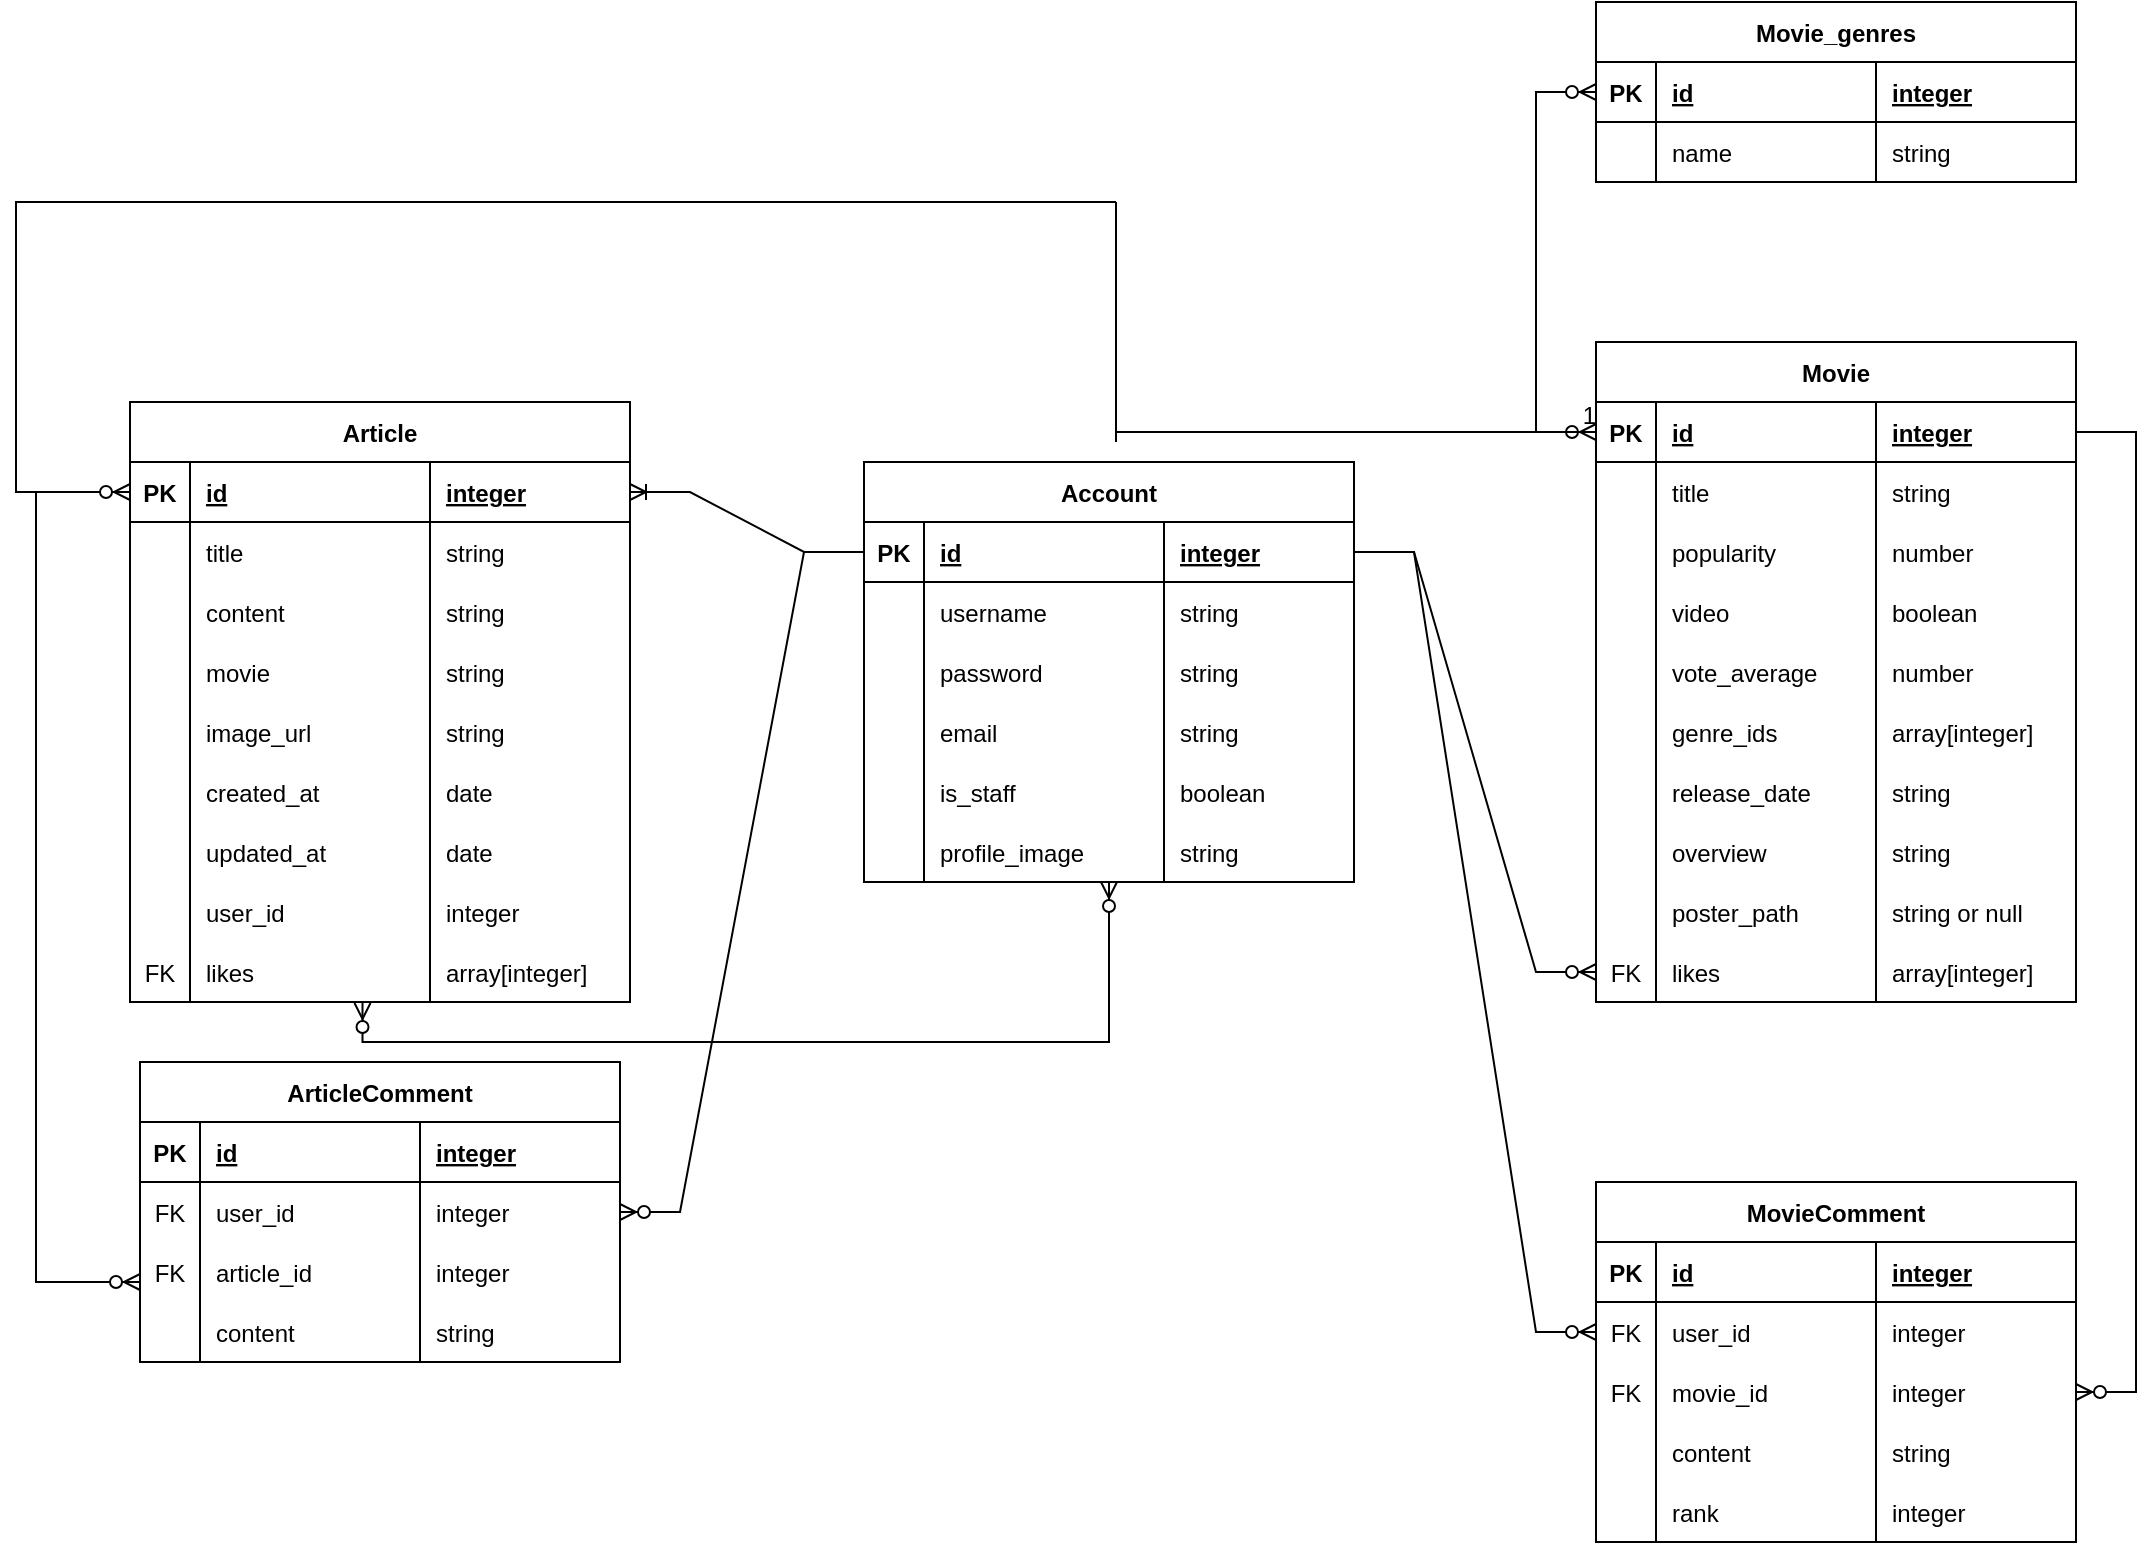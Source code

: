 <mxfile version="20.5.3" type="device"><diagram id="S85BwOR7UjCjW_GuWp_8" name="페이지-1"><mxGraphModel dx="2500" dy="820" grid="1" gridSize="10" guides="1" tooltips="1" connect="1" arrows="1" fold="1" page="1" pageScale="1" pageWidth="827" pageHeight="1169" math="0" shadow="0"><root><mxCell id="0"/><mxCell id="1" parent="0"/><mxCell id="wOsavV2xs07U1L31Ad6i-13" value="Movie" style="shape=table;startSize=30;container=1;collapsible=1;childLayout=tableLayout;fixedRows=1;rowLines=0;fontStyle=1;align=center;resizeLast=1;strokeWidth=1;" parent="1" vertex="1"><mxGeometry x="320" y="320" width="240" height="330" as="geometry"><mxRectangle x="320" y="360" width="70" height="30" as="alternateBounds"/></mxGeometry></mxCell><mxCell id="wOsavV2xs07U1L31Ad6i-14" value="" style="shape=tableRow;horizontal=0;startSize=0;swimlaneHead=0;swimlaneBody=0;fillColor=none;collapsible=0;dropTarget=0;points=[[0,0.5],[1,0.5]];portConstraint=eastwest;top=0;left=0;right=0;bottom=1;strokeWidth=1;" parent="wOsavV2xs07U1L31Ad6i-13" vertex="1"><mxGeometry y="30" width="240" height="30" as="geometry"/></mxCell><mxCell id="wOsavV2xs07U1L31Ad6i-15" value="PK" style="shape=partialRectangle;connectable=0;fillColor=none;top=0;left=0;bottom=0;right=0;fontStyle=1;overflow=hidden;strokeWidth=1;" parent="wOsavV2xs07U1L31Ad6i-14" vertex="1"><mxGeometry width="30" height="30" as="geometry"><mxRectangle width="30" height="30" as="alternateBounds"/></mxGeometry></mxCell><mxCell id="wOsavV2xs07U1L31Ad6i-16" value="id" style="shape=partialRectangle;connectable=0;fillColor=none;top=0;left=0;bottom=0;right=0;align=left;spacingLeft=6;fontStyle=5;overflow=hidden;strokeWidth=1;" parent="wOsavV2xs07U1L31Ad6i-14" vertex="1"><mxGeometry x="30" width="110" height="30" as="geometry"><mxRectangle width="110" height="30" as="alternateBounds"/></mxGeometry></mxCell><mxCell id="wOsavV2xs07U1L31Ad6i-47" value="integer" style="shape=partialRectangle;connectable=0;fillColor=none;top=0;left=0;bottom=0;right=0;align=left;spacingLeft=6;fontStyle=5;overflow=hidden;strokeWidth=1;" parent="wOsavV2xs07U1L31Ad6i-14" vertex="1"><mxGeometry x="140" width="100" height="30" as="geometry"><mxRectangle width="100" height="30" as="alternateBounds"/></mxGeometry></mxCell><mxCell id="wOsavV2xs07U1L31Ad6i-17" value="" style="shape=tableRow;horizontal=0;startSize=0;swimlaneHead=0;swimlaneBody=0;fillColor=none;collapsible=0;dropTarget=0;points=[[0,0.5],[1,0.5]];portConstraint=eastwest;top=0;left=0;right=0;bottom=0;strokeWidth=1;" parent="wOsavV2xs07U1L31Ad6i-13" vertex="1"><mxGeometry y="60" width="240" height="30" as="geometry"/></mxCell><mxCell id="wOsavV2xs07U1L31Ad6i-18" value="" style="shape=partialRectangle;connectable=0;fillColor=none;top=0;left=0;bottom=0;right=0;editable=1;overflow=hidden;strokeWidth=1;" parent="wOsavV2xs07U1L31Ad6i-17" vertex="1"><mxGeometry width="30" height="30" as="geometry"><mxRectangle width="30" height="30" as="alternateBounds"/></mxGeometry></mxCell><mxCell id="wOsavV2xs07U1L31Ad6i-19" value="title" style="shape=partialRectangle;connectable=0;fillColor=none;top=0;left=0;bottom=0;right=0;align=left;spacingLeft=6;overflow=hidden;strokeWidth=1;" parent="wOsavV2xs07U1L31Ad6i-17" vertex="1"><mxGeometry x="30" width="110" height="30" as="geometry"><mxRectangle width="110" height="30" as="alternateBounds"/></mxGeometry></mxCell><mxCell id="wOsavV2xs07U1L31Ad6i-48" value="string" style="shape=partialRectangle;connectable=0;fillColor=none;top=0;left=0;bottom=0;right=0;align=left;spacingLeft=6;overflow=hidden;strokeWidth=1;" parent="wOsavV2xs07U1L31Ad6i-17" vertex="1"><mxGeometry x="140" width="100" height="30" as="geometry"><mxRectangle width="100" height="30" as="alternateBounds"/></mxGeometry></mxCell><mxCell id="wOsavV2xs07U1L31Ad6i-20" value="" style="shape=tableRow;horizontal=0;startSize=0;swimlaneHead=0;swimlaneBody=0;fillColor=none;collapsible=0;dropTarget=0;points=[[0,0.5],[1,0.5]];portConstraint=eastwest;top=0;left=0;right=0;bottom=0;strokeWidth=1;" parent="wOsavV2xs07U1L31Ad6i-13" vertex="1"><mxGeometry y="90" width="240" height="30" as="geometry"/></mxCell><mxCell id="wOsavV2xs07U1L31Ad6i-21" value="" style="shape=partialRectangle;connectable=0;fillColor=none;top=0;left=0;bottom=0;right=0;editable=1;overflow=hidden;strokeWidth=1;" parent="wOsavV2xs07U1L31Ad6i-20" vertex="1"><mxGeometry width="30" height="30" as="geometry"><mxRectangle width="30" height="30" as="alternateBounds"/></mxGeometry></mxCell><mxCell id="wOsavV2xs07U1L31Ad6i-22" value="popularity" style="shape=partialRectangle;connectable=0;fillColor=none;top=0;left=0;bottom=0;right=0;align=left;spacingLeft=6;overflow=hidden;strokeWidth=1;" parent="wOsavV2xs07U1L31Ad6i-20" vertex="1"><mxGeometry x="30" width="110" height="30" as="geometry"><mxRectangle width="110" height="30" as="alternateBounds"/></mxGeometry></mxCell><mxCell id="wOsavV2xs07U1L31Ad6i-49" value="number" style="shape=partialRectangle;connectable=0;fillColor=none;top=0;left=0;bottom=0;right=0;align=left;spacingLeft=6;overflow=hidden;strokeWidth=1;" parent="wOsavV2xs07U1L31Ad6i-20" vertex="1"><mxGeometry x="140" width="100" height="30" as="geometry"><mxRectangle width="100" height="30" as="alternateBounds"/></mxGeometry></mxCell><mxCell id="wOsavV2xs07U1L31Ad6i-23" value="" style="shape=tableRow;horizontal=0;startSize=0;swimlaneHead=0;swimlaneBody=0;fillColor=none;collapsible=0;dropTarget=0;points=[[0,0.5],[1,0.5]];portConstraint=eastwest;top=0;left=0;right=0;bottom=0;strokeWidth=1;" parent="wOsavV2xs07U1L31Ad6i-13" vertex="1"><mxGeometry y="120" width="240" height="30" as="geometry"/></mxCell><mxCell id="wOsavV2xs07U1L31Ad6i-24" value="" style="shape=partialRectangle;connectable=0;fillColor=none;top=0;left=0;bottom=0;right=0;editable=1;overflow=hidden;strokeWidth=1;" parent="wOsavV2xs07U1L31Ad6i-23" vertex="1"><mxGeometry width="30" height="30" as="geometry"><mxRectangle width="30" height="30" as="alternateBounds"/></mxGeometry></mxCell><mxCell id="wOsavV2xs07U1L31Ad6i-25" value="video" style="shape=partialRectangle;connectable=0;fillColor=none;top=0;left=0;bottom=0;right=0;align=left;spacingLeft=6;overflow=hidden;strokeWidth=1;" parent="wOsavV2xs07U1L31Ad6i-23" vertex="1"><mxGeometry x="30" width="110" height="30" as="geometry"><mxRectangle width="110" height="30" as="alternateBounds"/></mxGeometry></mxCell><mxCell id="wOsavV2xs07U1L31Ad6i-50" value="boolean" style="shape=partialRectangle;connectable=0;fillColor=none;top=0;left=0;bottom=0;right=0;align=left;spacingLeft=6;overflow=hidden;strokeWidth=1;" parent="wOsavV2xs07U1L31Ad6i-23" vertex="1"><mxGeometry x="140" width="100" height="30" as="geometry"><mxRectangle width="100" height="30" as="alternateBounds"/></mxGeometry></mxCell><mxCell id="wOsavV2xs07U1L31Ad6i-32" style="shape=tableRow;horizontal=0;startSize=0;swimlaneHead=0;swimlaneBody=0;fillColor=none;collapsible=0;dropTarget=0;points=[[0,0.5],[1,0.5]];portConstraint=eastwest;top=0;left=0;right=0;bottom=0;strokeWidth=1;" parent="wOsavV2xs07U1L31Ad6i-13" vertex="1"><mxGeometry y="150" width="240" height="30" as="geometry"/></mxCell><mxCell id="wOsavV2xs07U1L31Ad6i-33" style="shape=partialRectangle;connectable=0;fillColor=none;top=0;left=0;bottom=0;right=0;editable=1;overflow=hidden;strokeWidth=1;" parent="wOsavV2xs07U1L31Ad6i-32" vertex="1"><mxGeometry width="30" height="30" as="geometry"><mxRectangle width="30" height="30" as="alternateBounds"/></mxGeometry></mxCell><mxCell id="wOsavV2xs07U1L31Ad6i-34" value="vote_average" style="shape=partialRectangle;connectable=0;fillColor=none;top=0;left=0;bottom=0;right=0;align=left;spacingLeft=6;overflow=hidden;strokeWidth=1;" parent="wOsavV2xs07U1L31Ad6i-32" vertex="1"><mxGeometry x="30" width="110" height="30" as="geometry"><mxRectangle width="110" height="30" as="alternateBounds"/></mxGeometry></mxCell><mxCell id="wOsavV2xs07U1L31Ad6i-51" value="number" style="shape=partialRectangle;connectable=0;fillColor=none;top=0;left=0;bottom=0;right=0;align=left;spacingLeft=6;overflow=hidden;strokeWidth=1;" parent="wOsavV2xs07U1L31Ad6i-32" vertex="1"><mxGeometry x="140" width="100" height="30" as="geometry"><mxRectangle width="100" height="30" as="alternateBounds"/></mxGeometry></mxCell><mxCell id="wOsavV2xs07U1L31Ad6i-44" style="shape=tableRow;horizontal=0;startSize=0;swimlaneHead=0;swimlaneBody=0;fillColor=none;collapsible=0;dropTarget=0;points=[[0,0.5],[1,0.5]];portConstraint=eastwest;top=0;left=0;right=0;bottom=0;strokeWidth=1;" parent="wOsavV2xs07U1L31Ad6i-13" vertex="1"><mxGeometry y="180" width="240" height="30" as="geometry"/></mxCell><mxCell id="wOsavV2xs07U1L31Ad6i-45" style="shape=partialRectangle;connectable=0;fillColor=none;top=0;left=0;bottom=0;right=0;editable=1;overflow=hidden;strokeWidth=1;" parent="wOsavV2xs07U1L31Ad6i-44" vertex="1"><mxGeometry width="30" height="30" as="geometry"><mxRectangle width="30" height="30" as="alternateBounds"/></mxGeometry></mxCell><mxCell id="wOsavV2xs07U1L31Ad6i-46" value="genre_ids" style="shape=partialRectangle;connectable=0;fillColor=none;top=0;left=0;bottom=0;right=0;align=left;spacingLeft=6;overflow=hidden;strokeWidth=1;" parent="wOsavV2xs07U1L31Ad6i-44" vertex="1"><mxGeometry x="30" width="110" height="30" as="geometry"><mxRectangle width="110" height="30" as="alternateBounds"/></mxGeometry></mxCell><mxCell id="wOsavV2xs07U1L31Ad6i-52" value="array[integer]" style="shape=partialRectangle;connectable=0;fillColor=none;top=0;left=0;bottom=0;right=0;align=left;spacingLeft=6;overflow=hidden;strokeWidth=1;" parent="wOsavV2xs07U1L31Ad6i-44" vertex="1"><mxGeometry x="140" width="100" height="30" as="geometry"><mxRectangle width="100" height="30" as="alternateBounds"/></mxGeometry></mxCell><mxCell id="wOsavV2xs07U1L31Ad6i-41" style="shape=tableRow;horizontal=0;startSize=0;swimlaneHead=0;swimlaneBody=0;fillColor=none;collapsible=0;dropTarget=0;points=[[0,0.5],[1,0.5]];portConstraint=eastwest;top=0;left=0;right=0;bottom=0;strokeWidth=1;" parent="wOsavV2xs07U1L31Ad6i-13" vertex="1"><mxGeometry y="210" width="240" height="30" as="geometry"/></mxCell><mxCell id="wOsavV2xs07U1L31Ad6i-42" style="shape=partialRectangle;connectable=0;fillColor=none;top=0;left=0;bottom=0;right=0;editable=1;overflow=hidden;strokeWidth=1;" parent="wOsavV2xs07U1L31Ad6i-41" vertex="1"><mxGeometry width="30" height="30" as="geometry"><mxRectangle width="30" height="30" as="alternateBounds"/></mxGeometry></mxCell><mxCell id="wOsavV2xs07U1L31Ad6i-43" value="release_date" style="shape=partialRectangle;connectable=0;fillColor=none;top=0;left=0;bottom=0;right=0;align=left;spacingLeft=6;overflow=hidden;strokeWidth=1;" parent="wOsavV2xs07U1L31Ad6i-41" vertex="1"><mxGeometry x="30" width="110" height="30" as="geometry"><mxRectangle width="110" height="30" as="alternateBounds"/></mxGeometry></mxCell><mxCell id="wOsavV2xs07U1L31Ad6i-53" value="string" style="shape=partialRectangle;connectable=0;fillColor=none;top=0;left=0;bottom=0;right=0;align=left;spacingLeft=6;overflow=hidden;strokeWidth=1;" parent="wOsavV2xs07U1L31Ad6i-41" vertex="1"><mxGeometry x="140" width="100" height="30" as="geometry"><mxRectangle width="100" height="30" as="alternateBounds"/></mxGeometry></mxCell><mxCell id="wOsavV2xs07U1L31Ad6i-38" style="shape=tableRow;horizontal=0;startSize=0;swimlaneHead=0;swimlaneBody=0;fillColor=none;collapsible=0;dropTarget=0;points=[[0,0.5],[1,0.5]];portConstraint=eastwest;top=0;left=0;right=0;bottom=0;strokeWidth=1;" parent="wOsavV2xs07U1L31Ad6i-13" vertex="1"><mxGeometry y="240" width="240" height="30" as="geometry"/></mxCell><mxCell id="wOsavV2xs07U1L31Ad6i-39" style="shape=partialRectangle;connectable=0;fillColor=none;top=0;left=0;bottom=0;right=0;editable=1;overflow=hidden;strokeWidth=1;" parent="wOsavV2xs07U1L31Ad6i-38" vertex="1"><mxGeometry width="30" height="30" as="geometry"><mxRectangle width="30" height="30" as="alternateBounds"/></mxGeometry></mxCell><mxCell id="wOsavV2xs07U1L31Ad6i-40" value="overview" style="shape=partialRectangle;connectable=0;fillColor=none;top=0;left=0;bottom=0;right=0;align=left;spacingLeft=6;overflow=hidden;strokeWidth=1;" parent="wOsavV2xs07U1L31Ad6i-38" vertex="1"><mxGeometry x="30" width="110" height="30" as="geometry"><mxRectangle width="110" height="30" as="alternateBounds"/></mxGeometry></mxCell><mxCell id="wOsavV2xs07U1L31Ad6i-54" value="string" style="shape=partialRectangle;connectable=0;fillColor=none;top=0;left=0;bottom=0;right=0;align=left;spacingLeft=6;overflow=hidden;strokeWidth=1;" parent="wOsavV2xs07U1L31Ad6i-38" vertex="1"><mxGeometry x="140" width="100" height="30" as="geometry"><mxRectangle width="100" height="30" as="alternateBounds"/></mxGeometry></mxCell><mxCell id="wOsavV2xs07U1L31Ad6i-35" style="shape=tableRow;horizontal=0;startSize=0;swimlaneHead=0;swimlaneBody=0;fillColor=none;collapsible=0;dropTarget=0;points=[[0,0.5],[1,0.5]];portConstraint=eastwest;top=0;left=0;right=0;bottom=0;strokeWidth=1;" parent="wOsavV2xs07U1L31Ad6i-13" vertex="1"><mxGeometry y="270" width="240" height="30" as="geometry"/></mxCell><mxCell id="wOsavV2xs07U1L31Ad6i-36" style="shape=partialRectangle;connectable=0;fillColor=none;top=0;left=0;bottom=0;right=0;editable=1;overflow=hidden;strokeWidth=1;" parent="wOsavV2xs07U1L31Ad6i-35" vertex="1"><mxGeometry width="30" height="30" as="geometry"><mxRectangle width="30" height="30" as="alternateBounds"/></mxGeometry></mxCell><mxCell id="wOsavV2xs07U1L31Ad6i-37" value="poster_path" style="shape=partialRectangle;connectable=0;fillColor=none;top=0;left=0;bottom=0;right=0;align=left;spacingLeft=6;overflow=hidden;strokeWidth=1;" parent="wOsavV2xs07U1L31Ad6i-35" vertex="1"><mxGeometry x="30" width="110" height="30" as="geometry"><mxRectangle width="110" height="30" as="alternateBounds"/></mxGeometry></mxCell><mxCell id="wOsavV2xs07U1L31Ad6i-55" value="string or null" style="shape=partialRectangle;connectable=0;fillColor=none;top=0;left=0;bottom=0;right=0;align=left;spacingLeft=6;overflow=hidden;strokeWidth=1;" parent="wOsavV2xs07U1L31Ad6i-35" vertex="1"><mxGeometry x="140" width="100" height="30" as="geometry"><mxRectangle width="100" height="30" as="alternateBounds"/></mxGeometry></mxCell><mxCell id="yyIiwykN2qbSiyOb7ETY-38" style="shape=tableRow;horizontal=0;startSize=0;swimlaneHead=0;swimlaneBody=0;fillColor=none;collapsible=0;dropTarget=0;points=[[0,0.5],[1,0.5]];portConstraint=eastwest;top=0;left=0;right=0;bottom=0;strokeWidth=1;" parent="wOsavV2xs07U1L31Ad6i-13" vertex="1"><mxGeometry y="300" width="240" height="30" as="geometry"/></mxCell><mxCell id="yyIiwykN2qbSiyOb7ETY-39" value="FK" style="shape=partialRectangle;connectable=0;fillColor=none;top=0;left=0;bottom=0;right=0;editable=1;overflow=hidden;strokeWidth=1;" parent="yyIiwykN2qbSiyOb7ETY-38" vertex="1"><mxGeometry width="30" height="30" as="geometry"><mxRectangle width="30" height="30" as="alternateBounds"/></mxGeometry></mxCell><mxCell id="yyIiwykN2qbSiyOb7ETY-40" value="likes" style="shape=partialRectangle;connectable=0;fillColor=none;top=0;left=0;bottom=0;right=0;align=left;spacingLeft=6;overflow=hidden;strokeWidth=1;" parent="yyIiwykN2qbSiyOb7ETY-38" vertex="1"><mxGeometry x="30" width="110" height="30" as="geometry"><mxRectangle width="110" height="30" as="alternateBounds"/></mxGeometry></mxCell><mxCell id="yyIiwykN2qbSiyOb7ETY-41" value="array[integer]" style="shape=partialRectangle;connectable=0;fillColor=none;top=0;left=0;bottom=0;right=0;align=left;spacingLeft=6;overflow=hidden;strokeWidth=1;" parent="yyIiwykN2qbSiyOb7ETY-38" vertex="1"><mxGeometry x="140" width="100" height="30" as="geometry"><mxRectangle width="100" height="30" as="alternateBounds"/></mxGeometry></mxCell><mxCell id="yyIiwykN2qbSiyOb7ETY-1" value="Account" style="shape=table;startSize=30;container=1;collapsible=1;childLayout=tableLayout;fixedRows=1;rowLines=0;fontStyle=1;align=center;resizeLast=1;" parent="1" vertex="1"><mxGeometry x="-46" y="380" width="245" height="210" as="geometry"/></mxCell><mxCell id="yyIiwykN2qbSiyOb7ETY-2" value="" style="shape=tableRow;horizontal=0;startSize=0;swimlaneHead=0;swimlaneBody=0;fillColor=none;collapsible=0;dropTarget=0;points=[[0,0.5],[1,0.5]];portConstraint=eastwest;top=0;left=0;right=0;bottom=1;" parent="yyIiwykN2qbSiyOb7ETY-1" vertex="1"><mxGeometry y="30" width="245" height="30" as="geometry"/></mxCell><mxCell id="yyIiwykN2qbSiyOb7ETY-3" value="PK" style="shape=partialRectangle;connectable=0;fillColor=none;top=0;left=0;bottom=0;right=0;fontStyle=1;overflow=hidden;" parent="yyIiwykN2qbSiyOb7ETY-2" vertex="1"><mxGeometry width="30" height="30" as="geometry"><mxRectangle width="30" height="30" as="alternateBounds"/></mxGeometry></mxCell><mxCell id="yyIiwykN2qbSiyOb7ETY-4" value="id" style="shape=partialRectangle;connectable=0;fillColor=none;top=0;left=0;bottom=0;right=0;align=left;spacingLeft=6;fontStyle=5;overflow=hidden;" parent="yyIiwykN2qbSiyOb7ETY-2" vertex="1"><mxGeometry x="30" width="120" height="30" as="geometry"><mxRectangle width="120" height="30" as="alternateBounds"/></mxGeometry></mxCell><mxCell id="yyIiwykN2qbSiyOb7ETY-14" value="integer" style="shape=partialRectangle;connectable=0;fillColor=none;top=0;left=0;bottom=0;right=0;align=left;spacingLeft=6;fontStyle=5;overflow=hidden;" parent="yyIiwykN2qbSiyOb7ETY-2" vertex="1"><mxGeometry x="150" width="95" height="30" as="geometry"><mxRectangle width="95" height="30" as="alternateBounds"/></mxGeometry></mxCell><mxCell id="yyIiwykN2qbSiyOb7ETY-5" value="" style="shape=tableRow;horizontal=0;startSize=0;swimlaneHead=0;swimlaneBody=0;fillColor=none;collapsible=0;dropTarget=0;points=[[0,0.5],[1,0.5]];portConstraint=eastwest;top=0;left=0;right=0;bottom=0;" parent="yyIiwykN2qbSiyOb7ETY-1" vertex="1"><mxGeometry y="60" width="245" height="30" as="geometry"/></mxCell><mxCell id="yyIiwykN2qbSiyOb7ETY-6" value="" style="shape=partialRectangle;connectable=0;fillColor=none;top=0;left=0;bottom=0;right=0;editable=1;overflow=hidden;" parent="yyIiwykN2qbSiyOb7ETY-5" vertex="1"><mxGeometry width="30" height="30" as="geometry"><mxRectangle width="30" height="30" as="alternateBounds"/></mxGeometry></mxCell><mxCell id="yyIiwykN2qbSiyOb7ETY-7" value="username" style="shape=partialRectangle;connectable=0;fillColor=none;top=0;left=0;bottom=0;right=0;align=left;spacingLeft=6;overflow=hidden;" parent="yyIiwykN2qbSiyOb7ETY-5" vertex="1"><mxGeometry x="30" width="120" height="30" as="geometry"><mxRectangle width="120" height="30" as="alternateBounds"/></mxGeometry></mxCell><mxCell id="yyIiwykN2qbSiyOb7ETY-15" value="string" style="shape=partialRectangle;connectable=0;fillColor=none;top=0;left=0;bottom=0;right=0;align=left;spacingLeft=6;overflow=hidden;" parent="yyIiwykN2qbSiyOb7ETY-5" vertex="1"><mxGeometry x="150" width="95" height="30" as="geometry"><mxRectangle width="95" height="30" as="alternateBounds"/></mxGeometry></mxCell><mxCell id="yyIiwykN2qbSiyOb7ETY-8" value="" style="shape=tableRow;horizontal=0;startSize=0;swimlaneHead=0;swimlaneBody=0;fillColor=none;collapsible=0;dropTarget=0;points=[[0,0.5],[1,0.5]];portConstraint=eastwest;top=0;left=0;right=0;bottom=0;" parent="yyIiwykN2qbSiyOb7ETY-1" vertex="1"><mxGeometry y="90" width="245" height="30" as="geometry"/></mxCell><mxCell id="yyIiwykN2qbSiyOb7ETY-9" value="" style="shape=partialRectangle;connectable=0;fillColor=none;top=0;left=0;bottom=0;right=0;editable=1;overflow=hidden;" parent="yyIiwykN2qbSiyOb7ETY-8" vertex="1"><mxGeometry width="30" height="30" as="geometry"><mxRectangle width="30" height="30" as="alternateBounds"/></mxGeometry></mxCell><mxCell id="yyIiwykN2qbSiyOb7ETY-10" value="password" style="shape=partialRectangle;connectable=0;fillColor=none;top=0;left=0;bottom=0;right=0;align=left;spacingLeft=6;overflow=hidden;" parent="yyIiwykN2qbSiyOb7ETY-8" vertex="1"><mxGeometry x="30" width="120" height="30" as="geometry"><mxRectangle width="120" height="30" as="alternateBounds"/></mxGeometry></mxCell><mxCell id="yyIiwykN2qbSiyOb7ETY-16" value="string" style="shape=partialRectangle;connectable=0;fillColor=none;top=0;left=0;bottom=0;right=0;align=left;spacingLeft=6;overflow=hidden;" parent="yyIiwykN2qbSiyOb7ETY-8" vertex="1"><mxGeometry x="150" width="95" height="30" as="geometry"><mxRectangle width="95" height="30" as="alternateBounds"/></mxGeometry></mxCell><mxCell id="yyIiwykN2qbSiyOb7ETY-11" value="" style="shape=tableRow;horizontal=0;startSize=0;swimlaneHead=0;swimlaneBody=0;fillColor=none;collapsible=0;dropTarget=0;points=[[0,0.5],[1,0.5]];portConstraint=eastwest;top=0;left=0;right=0;bottom=0;" parent="yyIiwykN2qbSiyOb7ETY-1" vertex="1"><mxGeometry y="120" width="245" height="30" as="geometry"/></mxCell><mxCell id="yyIiwykN2qbSiyOb7ETY-12" value="" style="shape=partialRectangle;connectable=0;fillColor=none;top=0;left=0;bottom=0;right=0;editable=1;overflow=hidden;" parent="yyIiwykN2qbSiyOb7ETY-11" vertex="1"><mxGeometry width="30" height="30" as="geometry"><mxRectangle width="30" height="30" as="alternateBounds"/></mxGeometry></mxCell><mxCell id="yyIiwykN2qbSiyOb7ETY-13" value="email" style="shape=partialRectangle;connectable=0;fillColor=none;top=0;left=0;bottom=0;right=0;align=left;spacingLeft=6;overflow=hidden;" parent="yyIiwykN2qbSiyOb7ETY-11" vertex="1"><mxGeometry x="30" width="120" height="30" as="geometry"><mxRectangle width="120" height="30" as="alternateBounds"/></mxGeometry></mxCell><mxCell id="yyIiwykN2qbSiyOb7ETY-17" value="string" style="shape=partialRectangle;connectable=0;fillColor=none;top=0;left=0;bottom=0;right=0;align=left;spacingLeft=6;overflow=hidden;" parent="yyIiwykN2qbSiyOb7ETY-11" vertex="1"><mxGeometry x="150" width="95" height="30" as="geometry"><mxRectangle width="95" height="30" as="alternateBounds"/></mxGeometry></mxCell><mxCell id="yyIiwykN2qbSiyOb7ETY-34" style="shape=tableRow;horizontal=0;startSize=0;swimlaneHead=0;swimlaneBody=0;fillColor=none;collapsible=0;dropTarget=0;points=[[0,0.5],[1,0.5]];portConstraint=eastwest;top=0;left=0;right=0;bottom=0;" parent="yyIiwykN2qbSiyOb7ETY-1" vertex="1"><mxGeometry y="150" width="245" height="30" as="geometry"/></mxCell><mxCell id="yyIiwykN2qbSiyOb7ETY-35" style="shape=partialRectangle;connectable=0;fillColor=none;top=0;left=0;bottom=0;right=0;editable=1;overflow=hidden;" parent="yyIiwykN2qbSiyOb7ETY-34" vertex="1"><mxGeometry width="30" height="30" as="geometry"><mxRectangle width="30" height="30" as="alternateBounds"/></mxGeometry></mxCell><mxCell id="yyIiwykN2qbSiyOb7ETY-36" value="is_staff" style="shape=partialRectangle;connectable=0;fillColor=none;top=0;left=0;bottom=0;right=0;align=left;spacingLeft=6;overflow=hidden;" parent="yyIiwykN2qbSiyOb7ETY-34" vertex="1"><mxGeometry x="30" width="120" height="30" as="geometry"><mxRectangle width="120" height="30" as="alternateBounds"/></mxGeometry></mxCell><mxCell id="yyIiwykN2qbSiyOb7ETY-37" value="boolean" style="shape=partialRectangle;connectable=0;fillColor=none;top=0;left=0;bottom=0;right=0;align=left;spacingLeft=6;overflow=hidden;" parent="yyIiwykN2qbSiyOb7ETY-34" vertex="1"><mxGeometry x="150" width="95" height="30" as="geometry"><mxRectangle width="95" height="30" as="alternateBounds"/></mxGeometry></mxCell><mxCell id="yyIiwykN2qbSiyOb7ETY-30" style="shape=tableRow;horizontal=0;startSize=0;swimlaneHead=0;swimlaneBody=0;fillColor=none;collapsible=0;dropTarget=0;points=[[0,0.5],[1,0.5]];portConstraint=eastwest;top=0;left=0;right=0;bottom=0;" parent="yyIiwykN2qbSiyOb7ETY-1" vertex="1"><mxGeometry y="180" width="245" height="30" as="geometry"/></mxCell><mxCell id="yyIiwykN2qbSiyOb7ETY-31" style="shape=partialRectangle;connectable=0;fillColor=none;top=0;left=0;bottom=0;right=0;editable=1;overflow=hidden;" parent="yyIiwykN2qbSiyOb7ETY-30" vertex="1"><mxGeometry width="30" height="30" as="geometry"><mxRectangle width="30" height="30" as="alternateBounds"/></mxGeometry></mxCell><mxCell id="yyIiwykN2qbSiyOb7ETY-32" value="profile_image" style="shape=partialRectangle;connectable=0;fillColor=none;top=0;left=0;bottom=0;right=0;align=left;spacingLeft=6;overflow=hidden;" parent="yyIiwykN2qbSiyOb7ETY-30" vertex="1"><mxGeometry x="30" width="120" height="30" as="geometry"><mxRectangle width="120" height="30" as="alternateBounds"/></mxGeometry></mxCell><mxCell id="yyIiwykN2qbSiyOb7ETY-33" value="string" style="shape=partialRectangle;connectable=0;fillColor=none;top=0;left=0;bottom=0;right=0;align=left;spacingLeft=6;overflow=hidden;" parent="yyIiwykN2qbSiyOb7ETY-30" vertex="1"><mxGeometry x="150" width="95" height="30" as="geometry"><mxRectangle width="95" height="30" as="alternateBounds"/></mxGeometry></mxCell><mxCell id="yyIiwykN2qbSiyOb7ETY-61" value="MovieComment" style="shape=table;startSize=30;container=1;collapsible=1;childLayout=tableLayout;fixedRows=1;rowLines=0;fontStyle=1;align=center;resizeLast=1;" parent="1" vertex="1"><mxGeometry x="320" y="740" width="240" height="180" as="geometry"/></mxCell><mxCell id="yyIiwykN2qbSiyOb7ETY-62" value="" style="shape=tableRow;horizontal=0;startSize=0;swimlaneHead=0;swimlaneBody=0;fillColor=none;collapsible=0;dropTarget=0;points=[[0,0.5],[1,0.5]];portConstraint=eastwest;top=0;left=0;right=0;bottom=1;" parent="yyIiwykN2qbSiyOb7ETY-61" vertex="1"><mxGeometry y="30" width="240" height="30" as="geometry"/></mxCell><mxCell id="yyIiwykN2qbSiyOb7ETY-63" value="PK" style="shape=partialRectangle;connectable=0;fillColor=none;top=0;left=0;bottom=0;right=0;fontStyle=1;overflow=hidden;" parent="yyIiwykN2qbSiyOb7ETY-62" vertex="1"><mxGeometry width="30" height="30" as="geometry"><mxRectangle width="30" height="30" as="alternateBounds"/></mxGeometry></mxCell><mxCell id="yyIiwykN2qbSiyOb7ETY-64" value="id" style="shape=partialRectangle;connectable=0;fillColor=none;top=0;left=0;bottom=0;right=0;align=left;spacingLeft=6;fontStyle=5;overflow=hidden;" parent="yyIiwykN2qbSiyOb7ETY-62" vertex="1"><mxGeometry x="30" width="110" height="30" as="geometry"><mxRectangle width="110" height="30" as="alternateBounds"/></mxGeometry></mxCell><mxCell id="yyIiwykN2qbSiyOb7ETY-74" value="integer" style="shape=partialRectangle;connectable=0;fillColor=none;top=0;left=0;bottom=0;right=0;align=left;spacingLeft=6;fontStyle=5;overflow=hidden;" parent="yyIiwykN2qbSiyOb7ETY-62" vertex="1"><mxGeometry x="140" width="100" height="30" as="geometry"><mxRectangle width="100" height="30" as="alternateBounds"/></mxGeometry></mxCell><mxCell id="yyIiwykN2qbSiyOb7ETY-65" value="" style="shape=tableRow;horizontal=0;startSize=0;swimlaneHead=0;swimlaneBody=0;fillColor=none;collapsible=0;dropTarget=0;points=[[0,0.5],[1,0.5]];portConstraint=eastwest;top=0;left=0;right=0;bottom=0;" parent="yyIiwykN2qbSiyOb7ETY-61" vertex="1"><mxGeometry y="60" width="240" height="30" as="geometry"/></mxCell><mxCell id="yyIiwykN2qbSiyOb7ETY-66" value="FK" style="shape=partialRectangle;connectable=0;fillColor=none;top=0;left=0;bottom=0;right=0;editable=1;overflow=hidden;" parent="yyIiwykN2qbSiyOb7ETY-65" vertex="1"><mxGeometry width="30" height="30" as="geometry"><mxRectangle width="30" height="30" as="alternateBounds"/></mxGeometry></mxCell><mxCell id="yyIiwykN2qbSiyOb7ETY-67" value="user_id" style="shape=partialRectangle;connectable=0;fillColor=none;top=0;left=0;bottom=0;right=0;align=left;spacingLeft=6;overflow=hidden;" parent="yyIiwykN2qbSiyOb7ETY-65" vertex="1"><mxGeometry x="30" width="110" height="30" as="geometry"><mxRectangle width="110" height="30" as="alternateBounds"/></mxGeometry></mxCell><mxCell id="yyIiwykN2qbSiyOb7ETY-75" value="integer" style="shape=partialRectangle;connectable=0;fillColor=none;top=0;left=0;bottom=0;right=0;align=left;spacingLeft=6;overflow=hidden;" parent="yyIiwykN2qbSiyOb7ETY-65" vertex="1"><mxGeometry x="140" width="100" height="30" as="geometry"><mxRectangle width="100" height="30" as="alternateBounds"/></mxGeometry></mxCell><mxCell id="yyIiwykN2qbSiyOb7ETY-68" value="" style="shape=tableRow;horizontal=0;startSize=0;swimlaneHead=0;swimlaneBody=0;fillColor=none;collapsible=0;dropTarget=0;points=[[0,0.5],[1,0.5]];portConstraint=eastwest;top=0;left=0;right=0;bottom=0;" parent="yyIiwykN2qbSiyOb7ETY-61" vertex="1"><mxGeometry y="90" width="240" height="30" as="geometry"/></mxCell><mxCell id="yyIiwykN2qbSiyOb7ETY-69" value="FK" style="shape=partialRectangle;connectable=0;fillColor=none;top=0;left=0;bottom=0;right=0;editable=1;overflow=hidden;" parent="yyIiwykN2qbSiyOb7ETY-68" vertex="1"><mxGeometry width="30" height="30" as="geometry"><mxRectangle width="30" height="30" as="alternateBounds"/></mxGeometry></mxCell><mxCell id="yyIiwykN2qbSiyOb7ETY-70" value="movie_id" style="shape=partialRectangle;connectable=0;fillColor=none;top=0;left=0;bottom=0;right=0;align=left;spacingLeft=6;overflow=hidden;" parent="yyIiwykN2qbSiyOb7ETY-68" vertex="1"><mxGeometry x="30" width="110" height="30" as="geometry"><mxRectangle width="110" height="30" as="alternateBounds"/></mxGeometry></mxCell><mxCell id="yyIiwykN2qbSiyOb7ETY-76" value="integer" style="shape=partialRectangle;connectable=0;fillColor=none;top=0;left=0;bottom=0;right=0;align=left;spacingLeft=6;overflow=hidden;" parent="yyIiwykN2qbSiyOb7ETY-68" vertex="1"><mxGeometry x="140" width="100" height="30" as="geometry"><mxRectangle width="100" height="30" as="alternateBounds"/></mxGeometry></mxCell><mxCell id="yyIiwykN2qbSiyOb7ETY-71" value="" style="shape=tableRow;horizontal=0;startSize=0;swimlaneHead=0;swimlaneBody=0;fillColor=none;collapsible=0;dropTarget=0;points=[[0,0.5],[1,0.5]];portConstraint=eastwest;top=0;left=0;right=0;bottom=0;" parent="yyIiwykN2qbSiyOb7ETY-61" vertex="1"><mxGeometry y="120" width="240" height="30" as="geometry"/></mxCell><mxCell id="yyIiwykN2qbSiyOb7ETY-72" value="" style="shape=partialRectangle;connectable=0;fillColor=none;top=0;left=0;bottom=0;right=0;editable=1;overflow=hidden;" parent="yyIiwykN2qbSiyOb7ETY-71" vertex="1"><mxGeometry width="30" height="30" as="geometry"><mxRectangle width="30" height="30" as="alternateBounds"/></mxGeometry></mxCell><mxCell id="yyIiwykN2qbSiyOb7ETY-73" value="content" style="shape=partialRectangle;connectable=0;fillColor=none;top=0;left=0;bottom=0;right=0;align=left;spacingLeft=6;overflow=hidden;" parent="yyIiwykN2qbSiyOb7ETY-71" vertex="1"><mxGeometry x="30" width="110" height="30" as="geometry"><mxRectangle width="110" height="30" as="alternateBounds"/></mxGeometry></mxCell><mxCell id="yyIiwykN2qbSiyOb7ETY-77" value="string" style="shape=partialRectangle;connectable=0;fillColor=none;top=0;left=0;bottom=0;right=0;align=left;spacingLeft=6;overflow=hidden;" parent="yyIiwykN2qbSiyOb7ETY-71" vertex="1"><mxGeometry x="140" width="100" height="30" as="geometry"><mxRectangle width="100" height="30" as="alternateBounds"/></mxGeometry></mxCell><mxCell id="yyIiwykN2qbSiyOb7ETY-114" style="shape=tableRow;horizontal=0;startSize=0;swimlaneHead=0;swimlaneBody=0;fillColor=none;collapsible=0;dropTarget=0;points=[[0,0.5],[1,0.5]];portConstraint=eastwest;top=0;left=0;right=0;bottom=0;" parent="yyIiwykN2qbSiyOb7ETY-61" vertex="1"><mxGeometry y="150" width="240" height="30" as="geometry"/></mxCell><mxCell id="yyIiwykN2qbSiyOb7ETY-115" style="shape=partialRectangle;connectable=0;fillColor=none;top=0;left=0;bottom=0;right=0;editable=1;overflow=hidden;" parent="yyIiwykN2qbSiyOb7ETY-114" vertex="1"><mxGeometry width="30" height="30" as="geometry"><mxRectangle width="30" height="30" as="alternateBounds"/></mxGeometry></mxCell><mxCell id="yyIiwykN2qbSiyOb7ETY-116" value="rank" style="shape=partialRectangle;connectable=0;fillColor=none;top=0;left=0;bottom=0;right=0;align=left;spacingLeft=6;overflow=hidden;" parent="yyIiwykN2qbSiyOb7ETY-114" vertex="1"><mxGeometry x="30" width="110" height="30" as="geometry"><mxRectangle width="110" height="30" as="alternateBounds"/></mxGeometry></mxCell><mxCell id="yyIiwykN2qbSiyOb7ETY-117" value="integer" style="shape=partialRectangle;connectable=0;fillColor=none;top=0;left=0;bottom=0;right=0;align=left;spacingLeft=6;overflow=hidden;" parent="yyIiwykN2qbSiyOb7ETY-114" vertex="1"><mxGeometry x="140" width="100" height="30" as="geometry"><mxRectangle width="100" height="30" as="alternateBounds"/></mxGeometry></mxCell><mxCell id="yyIiwykN2qbSiyOb7ETY-80" value="" style="edgeStyle=entityRelationEdgeStyle;fontSize=12;html=1;endArrow=ERzeroToMany;endFill=1;rounded=0;exitX=1;exitY=0.5;exitDx=0;exitDy=0;entryX=1;entryY=0.5;entryDx=0;entryDy=0;" parent="1" source="wOsavV2xs07U1L31Ad6i-14" target="yyIiwykN2qbSiyOb7ETY-68" edge="1"><mxGeometry width="100" height="100" relative="1" as="geometry"><mxPoint x="590" y="720" as="sourcePoint"/><mxPoint x="660" y="790" as="targetPoint"/></mxGeometry></mxCell><mxCell id="yyIiwykN2qbSiyOb7ETY-81" value="Article" style="shape=table;startSize=30;container=1;collapsible=1;childLayout=tableLayout;fixedRows=1;rowLines=0;fontStyle=1;align=center;resizeLast=1;" parent="1" vertex="1"><mxGeometry x="-413" y="350" width="250" height="300" as="geometry"/></mxCell><mxCell id="yyIiwykN2qbSiyOb7ETY-82" value="" style="shape=tableRow;horizontal=0;startSize=0;swimlaneHead=0;swimlaneBody=0;fillColor=none;collapsible=0;dropTarget=0;points=[[0,0.5],[1,0.5]];portConstraint=eastwest;top=0;left=0;right=0;bottom=1;" parent="yyIiwykN2qbSiyOb7ETY-81" vertex="1"><mxGeometry y="30" width="250" height="30" as="geometry"/></mxCell><mxCell id="yyIiwykN2qbSiyOb7ETY-83" value="PK" style="shape=partialRectangle;connectable=0;fillColor=none;top=0;left=0;bottom=0;right=0;fontStyle=1;overflow=hidden;" parent="yyIiwykN2qbSiyOb7ETY-82" vertex="1"><mxGeometry width="30" height="30" as="geometry"><mxRectangle width="30" height="30" as="alternateBounds"/></mxGeometry></mxCell><mxCell id="yyIiwykN2qbSiyOb7ETY-84" value="id" style="shape=partialRectangle;connectable=0;fillColor=none;top=0;left=0;bottom=0;right=0;align=left;spacingLeft=6;fontStyle=5;overflow=hidden;" parent="yyIiwykN2qbSiyOb7ETY-82" vertex="1"><mxGeometry x="30" width="120" height="30" as="geometry"><mxRectangle width="120" height="30" as="alternateBounds"/></mxGeometry></mxCell><mxCell id="yyIiwykN2qbSiyOb7ETY-94" value="integer" style="shape=partialRectangle;connectable=0;fillColor=none;top=0;left=0;bottom=0;right=0;align=left;spacingLeft=6;fontStyle=5;overflow=hidden;" parent="yyIiwykN2qbSiyOb7ETY-82" vertex="1"><mxGeometry x="150" width="100" height="30" as="geometry"><mxRectangle width="100" height="30" as="alternateBounds"/></mxGeometry></mxCell><mxCell id="yyIiwykN2qbSiyOb7ETY-85" value="" style="shape=tableRow;horizontal=0;startSize=0;swimlaneHead=0;swimlaneBody=0;fillColor=none;collapsible=0;dropTarget=0;points=[[0,0.5],[1,0.5]];portConstraint=eastwest;top=0;left=0;right=0;bottom=0;" parent="yyIiwykN2qbSiyOb7ETY-81" vertex="1"><mxGeometry y="60" width="250" height="30" as="geometry"/></mxCell><mxCell id="yyIiwykN2qbSiyOb7ETY-86" value="" style="shape=partialRectangle;connectable=0;fillColor=none;top=0;left=0;bottom=0;right=0;editable=1;overflow=hidden;" parent="yyIiwykN2qbSiyOb7ETY-85" vertex="1"><mxGeometry width="30" height="30" as="geometry"><mxRectangle width="30" height="30" as="alternateBounds"/></mxGeometry></mxCell><mxCell id="yyIiwykN2qbSiyOb7ETY-87" value="title" style="shape=partialRectangle;connectable=0;fillColor=none;top=0;left=0;bottom=0;right=0;align=left;spacingLeft=6;overflow=hidden;" parent="yyIiwykN2qbSiyOb7ETY-85" vertex="1"><mxGeometry x="30" width="120" height="30" as="geometry"><mxRectangle width="120" height="30" as="alternateBounds"/></mxGeometry></mxCell><mxCell id="yyIiwykN2qbSiyOb7ETY-95" value="string" style="shape=partialRectangle;connectable=0;fillColor=none;top=0;left=0;bottom=0;right=0;align=left;spacingLeft=6;overflow=hidden;" parent="yyIiwykN2qbSiyOb7ETY-85" vertex="1"><mxGeometry x="150" width="100" height="30" as="geometry"><mxRectangle width="100" height="30" as="alternateBounds"/></mxGeometry></mxCell><mxCell id="yyIiwykN2qbSiyOb7ETY-88" value="" style="shape=tableRow;horizontal=0;startSize=0;swimlaneHead=0;swimlaneBody=0;fillColor=none;collapsible=0;dropTarget=0;points=[[0,0.5],[1,0.5]];portConstraint=eastwest;top=0;left=0;right=0;bottom=0;" parent="yyIiwykN2qbSiyOb7ETY-81" vertex="1"><mxGeometry y="90" width="250" height="30" as="geometry"/></mxCell><mxCell id="yyIiwykN2qbSiyOb7ETY-89" value="" style="shape=partialRectangle;connectable=0;fillColor=none;top=0;left=0;bottom=0;right=0;editable=1;overflow=hidden;" parent="yyIiwykN2qbSiyOb7ETY-88" vertex="1"><mxGeometry width="30" height="30" as="geometry"><mxRectangle width="30" height="30" as="alternateBounds"/></mxGeometry></mxCell><mxCell id="yyIiwykN2qbSiyOb7ETY-90" value="content" style="shape=partialRectangle;connectable=0;fillColor=none;top=0;left=0;bottom=0;right=0;align=left;spacingLeft=6;overflow=hidden;" parent="yyIiwykN2qbSiyOb7ETY-88" vertex="1"><mxGeometry x="30" width="120" height="30" as="geometry"><mxRectangle width="120" height="30" as="alternateBounds"/></mxGeometry></mxCell><mxCell id="yyIiwykN2qbSiyOb7ETY-96" value="string" style="shape=partialRectangle;connectable=0;fillColor=none;top=0;left=0;bottom=0;right=0;align=left;spacingLeft=6;overflow=hidden;" parent="yyIiwykN2qbSiyOb7ETY-88" vertex="1"><mxGeometry x="150" width="100" height="30" as="geometry"><mxRectangle width="100" height="30" as="alternateBounds"/></mxGeometry></mxCell><mxCell id="pHk14bDn6FDy13plp7Kr-2" style="shape=tableRow;horizontal=0;startSize=0;swimlaneHead=0;swimlaneBody=0;fillColor=none;collapsible=0;dropTarget=0;points=[[0,0.5],[1,0.5]];portConstraint=eastwest;top=0;left=0;right=0;bottom=0;" vertex="1" parent="yyIiwykN2qbSiyOb7ETY-81"><mxGeometry y="120" width="250" height="30" as="geometry"/></mxCell><mxCell id="pHk14bDn6FDy13plp7Kr-3" style="shape=partialRectangle;connectable=0;fillColor=none;top=0;left=0;bottom=0;right=0;editable=1;overflow=hidden;" vertex="1" parent="pHk14bDn6FDy13plp7Kr-2"><mxGeometry width="30" height="30" as="geometry"><mxRectangle width="30" height="30" as="alternateBounds"/></mxGeometry></mxCell><mxCell id="pHk14bDn6FDy13plp7Kr-4" value="movie" style="shape=partialRectangle;connectable=0;fillColor=none;top=0;left=0;bottom=0;right=0;align=left;spacingLeft=6;overflow=hidden;" vertex="1" parent="pHk14bDn6FDy13plp7Kr-2"><mxGeometry x="30" width="120" height="30" as="geometry"><mxRectangle width="120" height="30" as="alternateBounds"/></mxGeometry></mxCell><mxCell id="pHk14bDn6FDy13plp7Kr-5" value="string" style="shape=partialRectangle;connectable=0;fillColor=none;top=0;left=0;bottom=0;right=0;align=left;spacingLeft=6;overflow=hidden;" vertex="1" parent="pHk14bDn6FDy13plp7Kr-2"><mxGeometry x="150" width="100" height="30" as="geometry"><mxRectangle width="100" height="30" as="alternateBounds"/></mxGeometry></mxCell><mxCell id="yyIiwykN2qbSiyOb7ETY-91" value="" style="shape=tableRow;horizontal=0;startSize=0;swimlaneHead=0;swimlaneBody=0;fillColor=none;collapsible=0;dropTarget=0;points=[[0,0.5],[1,0.5]];portConstraint=eastwest;top=0;left=0;right=0;bottom=0;" parent="yyIiwykN2qbSiyOb7ETY-81" vertex="1"><mxGeometry y="150" width="250" height="30" as="geometry"/></mxCell><mxCell id="yyIiwykN2qbSiyOb7ETY-92" value="" style="shape=partialRectangle;connectable=0;fillColor=none;top=0;left=0;bottom=0;right=0;editable=1;overflow=hidden;" parent="yyIiwykN2qbSiyOb7ETY-91" vertex="1"><mxGeometry width="30" height="30" as="geometry"><mxRectangle width="30" height="30" as="alternateBounds"/></mxGeometry></mxCell><mxCell id="yyIiwykN2qbSiyOb7ETY-93" value="image_url" style="shape=partialRectangle;connectable=0;fillColor=none;top=0;left=0;bottom=0;right=0;align=left;spacingLeft=6;overflow=hidden;" parent="yyIiwykN2qbSiyOb7ETY-91" vertex="1"><mxGeometry x="30" width="120" height="30" as="geometry"><mxRectangle width="120" height="30" as="alternateBounds"/></mxGeometry></mxCell><mxCell id="yyIiwykN2qbSiyOb7ETY-97" value="string" style="shape=partialRectangle;connectable=0;fillColor=none;top=0;left=0;bottom=0;right=0;align=left;spacingLeft=6;overflow=hidden;" parent="yyIiwykN2qbSiyOb7ETY-91" vertex="1"><mxGeometry x="150" width="100" height="30" as="geometry"><mxRectangle width="100" height="30" as="alternateBounds"/></mxGeometry></mxCell><mxCell id="yyIiwykN2qbSiyOb7ETY-98" style="shape=tableRow;horizontal=0;startSize=0;swimlaneHead=0;swimlaneBody=0;fillColor=none;collapsible=0;dropTarget=0;points=[[0,0.5],[1,0.5]];portConstraint=eastwest;top=0;left=0;right=0;bottom=0;" parent="yyIiwykN2qbSiyOb7ETY-81" vertex="1"><mxGeometry y="180" width="250" height="30" as="geometry"/></mxCell><mxCell id="yyIiwykN2qbSiyOb7ETY-99" style="shape=partialRectangle;connectable=0;fillColor=none;top=0;left=0;bottom=0;right=0;editable=1;overflow=hidden;" parent="yyIiwykN2qbSiyOb7ETY-98" vertex="1"><mxGeometry width="30" height="30" as="geometry"><mxRectangle width="30" height="30" as="alternateBounds"/></mxGeometry></mxCell><mxCell id="yyIiwykN2qbSiyOb7ETY-100" value="created_at" style="shape=partialRectangle;connectable=0;fillColor=none;top=0;left=0;bottom=0;right=0;align=left;spacingLeft=6;overflow=hidden;" parent="yyIiwykN2qbSiyOb7ETY-98" vertex="1"><mxGeometry x="30" width="120" height="30" as="geometry"><mxRectangle width="120" height="30" as="alternateBounds"/></mxGeometry></mxCell><mxCell id="yyIiwykN2qbSiyOb7ETY-101" value="date" style="shape=partialRectangle;connectable=0;fillColor=none;top=0;left=0;bottom=0;right=0;align=left;spacingLeft=6;overflow=hidden;" parent="yyIiwykN2qbSiyOb7ETY-98" vertex="1"><mxGeometry x="150" width="100" height="30" as="geometry"><mxRectangle width="100" height="30" as="alternateBounds"/></mxGeometry></mxCell><mxCell id="yyIiwykN2qbSiyOb7ETY-102" style="shape=tableRow;horizontal=0;startSize=0;swimlaneHead=0;swimlaneBody=0;fillColor=none;collapsible=0;dropTarget=0;points=[[0,0.5],[1,0.5]];portConstraint=eastwest;top=0;left=0;right=0;bottom=0;" parent="yyIiwykN2qbSiyOb7ETY-81" vertex="1"><mxGeometry y="210" width="250" height="30" as="geometry"/></mxCell><mxCell id="yyIiwykN2qbSiyOb7ETY-103" style="shape=partialRectangle;connectable=0;fillColor=none;top=0;left=0;bottom=0;right=0;editable=1;overflow=hidden;" parent="yyIiwykN2qbSiyOb7ETY-102" vertex="1"><mxGeometry width="30" height="30" as="geometry"><mxRectangle width="30" height="30" as="alternateBounds"/></mxGeometry></mxCell><mxCell id="yyIiwykN2qbSiyOb7ETY-104" value="updated_at" style="shape=partialRectangle;connectable=0;fillColor=none;top=0;left=0;bottom=0;right=0;align=left;spacingLeft=6;overflow=hidden;" parent="yyIiwykN2qbSiyOb7ETY-102" vertex="1"><mxGeometry x="30" width="120" height="30" as="geometry"><mxRectangle width="120" height="30" as="alternateBounds"/></mxGeometry></mxCell><mxCell id="yyIiwykN2qbSiyOb7ETY-105" value="date" style="shape=partialRectangle;connectable=0;fillColor=none;top=0;left=0;bottom=0;right=0;align=left;spacingLeft=6;overflow=hidden;" parent="yyIiwykN2qbSiyOb7ETY-102" vertex="1"><mxGeometry x="150" width="100" height="30" as="geometry"><mxRectangle width="100" height="30" as="alternateBounds"/></mxGeometry></mxCell><mxCell id="yyIiwykN2qbSiyOb7ETY-106" style="shape=tableRow;horizontal=0;startSize=0;swimlaneHead=0;swimlaneBody=0;fillColor=none;collapsible=0;dropTarget=0;points=[[0,0.5],[1,0.5]];portConstraint=eastwest;top=0;left=0;right=0;bottom=0;" parent="yyIiwykN2qbSiyOb7ETY-81" vertex="1"><mxGeometry y="240" width="250" height="30" as="geometry"/></mxCell><mxCell id="yyIiwykN2qbSiyOb7ETY-107" style="shape=partialRectangle;connectable=0;fillColor=none;top=0;left=0;bottom=0;right=0;editable=1;overflow=hidden;" parent="yyIiwykN2qbSiyOb7ETY-106" vertex="1"><mxGeometry width="30" height="30" as="geometry"><mxRectangle width="30" height="30" as="alternateBounds"/></mxGeometry></mxCell><mxCell id="yyIiwykN2qbSiyOb7ETY-108" value="user_id" style="shape=partialRectangle;connectable=0;fillColor=none;top=0;left=0;bottom=0;right=0;align=left;spacingLeft=6;overflow=hidden;" parent="yyIiwykN2qbSiyOb7ETY-106" vertex="1"><mxGeometry x="30" width="120" height="30" as="geometry"><mxRectangle width="120" height="30" as="alternateBounds"/></mxGeometry></mxCell><mxCell id="yyIiwykN2qbSiyOb7ETY-109" value="integer" style="shape=partialRectangle;connectable=0;fillColor=none;top=0;left=0;bottom=0;right=0;align=left;spacingLeft=6;overflow=hidden;" parent="yyIiwykN2qbSiyOb7ETY-106" vertex="1"><mxGeometry x="150" width="100" height="30" as="geometry"><mxRectangle width="100" height="30" as="alternateBounds"/></mxGeometry></mxCell><mxCell id="yyIiwykN2qbSiyOb7ETY-118" style="shape=tableRow;horizontal=0;startSize=0;swimlaneHead=0;swimlaneBody=0;fillColor=none;collapsible=0;dropTarget=0;points=[[0,0.5],[1,0.5]];portConstraint=eastwest;top=0;left=0;right=0;bottom=0;" parent="yyIiwykN2qbSiyOb7ETY-81" vertex="1"><mxGeometry y="270" width="250" height="30" as="geometry"/></mxCell><mxCell id="yyIiwykN2qbSiyOb7ETY-119" value="FK" style="shape=partialRectangle;connectable=0;fillColor=none;top=0;left=0;bottom=0;right=0;editable=1;overflow=hidden;" parent="yyIiwykN2qbSiyOb7ETY-118" vertex="1"><mxGeometry width="30" height="30" as="geometry"><mxRectangle width="30" height="30" as="alternateBounds"/></mxGeometry></mxCell><mxCell id="yyIiwykN2qbSiyOb7ETY-120" value="likes" style="shape=partialRectangle;connectable=0;fillColor=none;top=0;left=0;bottom=0;right=0;align=left;spacingLeft=6;overflow=hidden;" parent="yyIiwykN2qbSiyOb7ETY-118" vertex="1"><mxGeometry x="30" width="120" height="30" as="geometry"><mxRectangle width="120" height="30" as="alternateBounds"/></mxGeometry></mxCell><mxCell id="yyIiwykN2qbSiyOb7ETY-121" value="array[integer]" style="shape=partialRectangle;connectable=0;fillColor=none;top=0;left=0;bottom=0;right=0;align=left;spacingLeft=6;overflow=hidden;" parent="yyIiwykN2qbSiyOb7ETY-118" vertex="1"><mxGeometry x="150" width="100" height="30" as="geometry"><mxRectangle width="100" height="30" as="alternateBounds"/></mxGeometry></mxCell><mxCell id="yyIiwykN2qbSiyOb7ETY-123" value="" style="edgeStyle=entityRelationEdgeStyle;fontSize=12;html=1;endArrow=ERoneToMany;rounded=0;entryX=1;entryY=0.5;entryDx=0;entryDy=0;exitX=0;exitY=0.5;exitDx=0;exitDy=0;" parent="1" source="yyIiwykN2qbSiyOb7ETY-2" target="yyIiwykN2qbSiyOb7ETY-82" edge="1"><mxGeometry width="100" height="100" relative="1" as="geometry"><mxPoint x="-163" y="570" as="sourcePoint"/><mxPoint x="-63" y="470" as="targetPoint"/></mxGeometry></mxCell><mxCell id="yyIiwykN2qbSiyOb7ETY-124" value="ArticleComment" style="shape=table;startSize=30;container=1;collapsible=1;childLayout=tableLayout;fixedRows=1;rowLines=0;fontStyle=1;align=center;resizeLast=1;" parent="1" vertex="1"><mxGeometry x="-408" y="680" width="240" height="150" as="geometry"/></mxCell><mxCell id="yyIiwykN2qbSiyOb7ETY-125" value="" style="shape=tableRow;horizontal=0;startSize=0;swimlaneHead=0;swimlaneBody=0;fillColor=none;collapsible=0;dropTarget=0;points=[[0,0.5],[1,0.5]];portConstraint=eastwest;top=0;left=0;right=0;bottom=1;" parent="yyIiwykN2qbSiyOb7ETY-124" vertex="1"><mxGeometry y="30" width="240" height="30" as="geometry"/></mxCell><mxCell id="yyIiwykN2qbSiyOb7ETY-126" value="PK" style="shape=partialRectangle;connectable=0;fillColor=none;top=0;left=0;bottom=0;right=0;fontStyle=1;overflow=hidden;" parent="yyIiwykN2qbSiyOb7ETY-125" vertex="1"><mxGeometry width="30" height="30" as="geometry"><mxRectangle width="30" height="30" as="alternateBounds"/></mxGeometry></mxCell><mxCell id="yyIiwykN2qbSiyOb7ETY-127" value="id" style="shape=partialRectangle;connectable=0;fillColor=none;top=0;left=0;bottom=0;right=0;align=left;spacingLeft=6;fontStyle=5;overflow=hidden;" parent="yyIiwykN2qbSiyOb7ETY-125" vertex="1"><mxGeometry x="30" width="110" height="30" as="geometry"><mxRectangle width="110" height="30" as="alternateBounds"/></mxGeometry></mxCell><mxCell id="yyIiwykN2qbSiyOb7ETY-128" value="integer" style="shape=partialRectangle;connectable=0;fillColor=none;top=0;left=0;bottom=0;right=0;align=left;spacingLeft=6;fontStyle=5;overflow=hidden;" parent="yyIiwykN2qbSiyOb7ETY-125" vertex="1"><mxGeometry x="140" width="100" height="30" as="geometry"><mxRectangle width="100" height="30" as="alternateBounds"/></mxGeometry></mxCell><mxCell id="yyIiwykN2qbSiyOb7ETY-129" value="" style="shape=tableRow;horizontal=0;startSize=0;swimlaneHead=0;swimlaneBody=0;fillColor=none;collapsible=0;dropTarget=0;points=[[0,0.5],[1,0.5]];portConstraint=eastwest;top=0;left=0;right=0;bottom=0;" parent="yyIiwykN2qbSiyOb7ETY-124" vertex="1"><mxGeometry y="60" width="240" height="30" as="geometry"/></mxCell><mxCell id="yyIiwykN2qbSiyOb7ETY-130" value="FK" style="shape=partialRectangle;connectable=0;fillColor=none;top=0;left=0;bottom=0;right=0;editable=1;overflow=hidden;" parent="yyIiwykN2qbSiyOb7ETY-129" vertex="1"><mxGeometry width="30" height="30" as="geometry"><mxRectangle width="30" height="30" as="alternateBounds"/></mxGeometry></mxCell><mxCell id="yyIiwykN2qbSiyOb7ETY-131" value="user_id" style="shape=partialRectangle;connectable=0;fillColor=none;top=0;left=0;bottom=0;right=0;align=left;spacingLeft=6;overflow=hidden;" parent="yyIiwykN2qbSiyOb7ETY-129" vertex="1"><mxGeometry x="30" width="110" height="30" as="geometry"><mxRectangle width="110" height="30" as="alternateBounds"/></mxGeometry></mxCell><mxCell id="yyIiwykN2qbSiyOb7ETY-132" value="integer" style="shape=partialRectangle;connectable=0;fillColor=none;top=0;left=0;bottom=0;right=0;align=left;spacingLeft=6;overflow=hidden;" parent="yyIiwykN2qbSiyOb7ETY-129" vertex="1"><mxGeometry x="140" width="100" height="30" as="geometry"><mxRectangle width="100" height="30" as="alternateBounds"/></mxGeometry></mxCell><mxCell id="yyIiwykN2qbSiyOb7ETY-133" value="" style="shape=tableRow;horizontal=0;startSize=0;swimlaneHead=0;swimlaneBody=0;fillColor=none;collapsible=0;dropTarget=0;points=[[0,0.5],[1,0.5]];portConstraint=eastwest;top=0;left=0;right=0;bottom=0;" parent="yyIiwykN2qbSiyOb7ETY-124" vertex="1"><mxGeometry y="90" width="240" height="30" as="geometry"/></mxCell><mxCell id="yyIiwykN2qbSiyOb7ETY-134" value="FK" style="shape=partialRectangle;connectable=0;fillColor=none;top=0;left=0;bottom=0;right=0;editable=1;overflow=hidden;" parent="yyIiwykN2qbSiyOb7ETY-133" vertex="1"><mxGeometry width="30" height="30" as="geometry"><mxRectangle width="30" height="30" as="alternateBounds"/></mxGeometry></mxCell><mxCell id="yyIiwykN2qbSiyOb7ETY-135" value="article_id" style="shape=partialRectangle;connectable=0;fillColor=none;top=0;left=0;bottom=0;right=0;align=left;spacingLeft=6;overflow=hidden;" parent="yyIiwykN2qbSiyOb7ETY-133" vertex="1"><mxGeometry x="30" width="110" height="30" as="geometry"><mxRectangle width="110" height="30" as="alternateBounds"/></mxGeometry></mxCell><mxCell id="yyIiwykN2qbSiyOb7ETY-136" value="integer" style="shape=partialRectangle;connectable=0;fillColor=none;top=0;left=0;bottom=0;right=0;align=left;spacingLeft=6;overflow=hidden;" parent="yyIiwykN2qbSiyOb7ETY-133" vertex="1"><mxGeometry x="140" width="100" height="30" as="geometry"><mxRectangle width="100" height="30" as="alternateBounds"/></mxGeometry></mxCell><mxCell id="yyIiwykN2qbSiyOb7ETY-137" value="" style="shape=tableRow;horizontal=0;startSize=0;swimlaneHead=0;swimlaneBody=0;fillColor=none;collapsible=0;dropTarget=0;points=[[0,0.5],[1,0.5]];portConstraint=eastwest;top=0;left=0;right=0;bottom=0;" parent="yyIiwykN2qbSiyOb7ETY-124" vertex="1"><mxGeometry y="120" width="240" height="30" as="geometry"/></mxCell><mxCell id="yyIiwykN2qbSiyOb7ETY-138" value="" style="shape=partialRectangle;connectable=0;fillColor=none;top=0;left=0;bottom=0;right=0;editable=1;overflow=hidden;" parent="yyIiwykN2qbSiyOb7ETY-137" vertex="1"><mxGeometry width="30" height="30" as="geometry"><mxRectangle width="30" height="30" as="alternateBounds"/></mxGeometry></mxCell><mxCell id="yyIiwykN2qbSiyOb7ETY-139" value="content" style="shape=partialRectangle;connectable=0;fillColor=none;top=0;left=0;bottom=0;right=0;align=left;spacingLeft=6;overflow=hidden;" parent="yyIiwykN2qbSiyOb7ETY-137" vertex="1"><mxGeometry x="30" width="110" height="30" as="geometry"><mxRectangle width="110" height="30" as="alternateBounds"/></mxGeometry></mxCell><mxCell id="yyIiwykN2qbSiyOb7ETY-140" value="string" style="shape=partialRectangle;connectable=0;fillColor=none;top=0;left=0;bottom=0;right=0;align=left;spacingLeft=6;overflow=hidden;" parent="yyIiwykN2qbSiyOb7ETY-137" vertex="1"><mxGeometry x="140" width="100" height="30" as="geometry"><mxRectangle width="100" height="30" as="alternateBounds"/></mxGeometry></mxCell><mxCell id="yyIiwykN2qbSiyOb7ETY-146" value="" style="edgeStyle=entityRelationEdgeStyle;fontSize=12;html=1;endArrow=ERzeroToMany;endFill=1;rounded=0;exitX=0;exitY=0.5;exitDx=0;exitDy=0;entryX=1;entryY=0.5;entryDx=0;entryDy=0;" parent="1" source="yyIiwykN2qbSiyOb7ETY-2" target="yyIiwykN2qbSiyOb7ETY-129" edge="1"><mxGeometry width="100" height="100" relative="1" as="geometry"><mxPoint x="-130" y="720" as="sourcePoint"/><mxPoint x="-30" y="620" as="targetPoint"/></mxGeometry></mxCell><mxCell id="yyIiwykN2qbSiyOb7ETY-149" value="" style="edgeStyle=orthogonalEdgeStyle;fontSize=12;html=1;endArrow=ERzeroToMany;endFill=1;rounded=0;exitX=0;exitY=0.5;exitDx=0;exitDy=0;" parent="1" source="yyIiwykN2qbSiyOb7ETY-82" target="yyIiwykN2qbSiyOb7ETY-133" edge="1"><mxGeometry width="100" height="100" relative="1" as="geometry"><mxPoint x="-490" y="400" as="sourcePoint"/><mxPoint x="-410" y="725" as="targetPoint"/><Array as="points"><mxPoint x="-460" y="395"/><mxPoint x="-460" y="790"/></Array></mxGeometry></mxCell><mxCell id="yyIiwykN2qbSiyOb7ETY-150" value="Movie_genres" style="shape=table;startSize=30;container=1;collapsible=1;childLayout=tableLayout;fixedRows=1;rowLines=0;fontStyle=1;align=center;resizeLast=1;" parent="1" vertex="1"><mxGeometry x="320" y="150" width="240" height="90" as="geometry"/></mxCell><mxCell id="yyIiwykN2qbSiyOb7ETY-151" value="" style="shape=tableRow;horizontal=0;startSize=0;swimlaneHead=0;swimlaneBody=0;fillColor=none;collapsible=0;dropTarget=0;points=[[0,0.5],[1,0.5]];portConstraint=eastwest;top=0;left=0;right=0;bottom=1;" parent="yyIiwykN2qbSiyOb7ETY-150" vertex="1"><mxGeometry y="30" width="240" height="30" as="geometry"/></mxCell><mxCell id="yyIiwykN2qbSiyOb7ETY-152" value="PK" style="shape=partialRectangle;connectable=0;fillColor=none;top=0;left=0;bottom=0;right=0;fontStyle=1;overflow=hidden;" parent="yyIiwykN2qbSiyOb7ETY-151" vertex="1"><mxGeometry width="30" height="30" as="geometry"><mxRectangle width="30" height="30" as="alternateBounds"/></mxGeometry></mxCell><mxCell id="yyIiwykN2qbSiyOb7ETY-153" value="id" style="shape=partialRectangle;connectable=0;fillColor=none;top=0;left=0;bottom=0;right=0;align=left;spacingLeft=6;fontStyle=5;overflow=hidden;" parent="yyIiwykN2qbSiyOb7ETY-151" vertex="1"><mxGeometry x="30" width="110" height="30" as="geometry"><mxRectangle width="110" height="30" as="alternateBounds"/></mxGeometry></mxCell><mxCell id="yyIiwykN2qbSiyOb7ETY-163" value="integer" style="shape=partialRectangle;connectable=0;fillColor=none;top=0;left=0;bottom=0;right=0;align=left;spacingLeft=6;fontStyle=5;overflow=hidden;" parent="yyIiwykN2qbSiyOb7ETY-151" vertex="1"><mxGeometry x="140" width="100" height="30" as="geometry"><mxRectangle width="100" height="30" as="alternateBounds"/></mxGeometry></mxCell><mxCell id="yyIiwykN2qbSiyOb7ETY-154" value="" style="shape=tableRow;horizontal=0;startSize=0;swimlaneHead=0;swimlaneBody=0;fillColor=none;collapsible=0;dropTarget=0;points=[[0,0.5],[1,0.5]];portConstraint=eastwest;top=0;left=0;right=0;bottom=0;" parent="yyIiwykN2qbSiyOb7ETY-150" vertex="1"><mxGeometry y="60" width="240" height="30" as="geometry"/></mxCell><mxCell id="yyIiwykN2qbSiyOb7ETY-155" value="" style="shape=partialRectangle;connectable=0;fillColor=none;top=0;left=0;bottom=0;right=0;editable=1;overflow=hidden;" parent="yyIiwykN2qbSiyOb7ETY-154" vertex="1"><mxGeometry width="30" height="30" as="geometry"><mxRectangle width="30" height="30" as="alternateBounds"/></mxGeometry></mxCell><mxCell id="yyIiwykN2qbSiyOb7ETY-156" value="name" style="shape=partialRectangle;connectable=0;fillColor=none;top=0;left=0;bottom=0;right=0;align=left;spacingLeft=6;overflow=hidden;" parent="yyIiwykN2qbSiyOb7ETY-154" vertex="1"><mxGeometry x="30" width="110" height="30" as="geometry"><mxRectangle width="110" height="30" as="alternateBounds"/></mxGeometry></mxCell><mxCell id="yyIiwykN2qbSiyOb7ETY-164" value="string" style="shape=partialRectangle;connectable=0;fillColor=none;top=0;left=0;bottom=0;right=0;align=left;spacingLeft=6;overflow=hidden;" parent="yyIiwykN2qbSiyOb7ETY-154" vertex="1"><mxGeometry x="140" width="100" height="30" as="geometry"><mxRectangle width="100" height="30" as="alternateBounds"/></mxGeometry></mxCell><mxCell id="yyIiwykN2qbSiyOb7ETY-167" value="" style="edgeStyle=elbowEdgeStyle;fontSize=12;html=1;endArrow=ERzeroToMany;endFill=1;startArrow=ERzeroToMany;rounded=0;exitX=0;exitY=0.5;exitDx=0;exitDy=0;entryX=0;entryY=0.5;entryDx=0;entryDy=0;" parent="1" source="wOsavV2xs07U1L31Ad6i-14" target="yyIiwykN2qbSiyOb7ETY-151" edge="1"><mxGeometry width="100" height="100" relative="1" as="geometry"><mxPoint x="220" y="320" as="sourcePoint"/><mxPoint x="200" y="120" as="targetPoint"/><Array as="points"><mxPoint x="290" y="270"/></Array></mxGeometry></mxCell><mxCell id="yyIiwykN2qbSiyOb7ETY-168" value="" style="edgeStyle=elbowEdgeStyle;fontSize=12;html=1;endArrow=ERzeroToMany;endFill=1;startArrow=ERzeroToMany;rounded=0;exitX=0.465;exitY=1.016;exitDx=0;exitDy=0;exitPerimeter=0;" parent="1" source="yyIiwykN2qbSiyOb7ETY-118" target="yyIiwykN2qbSiyOb7ETY-1" edge="1"><mxGeometry width="100" height="100" relative="1" as="geometry"><mxPoint x="-146" y="600" as="sourcePoint"/><mxPoint x="-70" y="560" as="targetPoint"/><Array as="points"><mxPoint x="-90" y="670"/><mxPoint x="-80" y="570"/></Array></mxGeometry></mxCell><mxCell id="GABrDtxKShuaGmPULnXa-1" value="" style="edgeStyle=entityRelationEdgeStyle;fontSize=12;html=1;endArrow=ERzeroToMany;endFill=1;rounded=0;entryX=0;entryY=0.5;entryDx=0;entryDy=0;" parent="1" source="yyIiwykN2qbSiyOb7ETY-2" target="yyIiwykN2qbSiyOb7ETY-65" edge="1"><mxGeometry width="100" height="100" relative="1" as="geometry"><mxPoint x="150" y="880" as="sourcePoint"/><mxPoint x="250" y="780" as="targetPoint"/></mxGeometry></mxCell><mxCell id="GABrDtxKShuaGmPULnXa-2" value="" style="edgeStyle=entityRelationEdgeStyle;fontSize=12;html=1;endArrow=ERzeroToMany;endFill=1;rounded=0;entryX=0;entryY=0.5;entryDx=0;entryDy=0;exitX=1;exitY=0.5;exitDx=0;exitDy=0;" parent="1" source="yyIiwykN2qbSiyOb7ETY-2" target="yyIiwykN2qbSiyOb7ETY-38" edge="1"><mxGeometry width="100" height="100" relative="1" as="geometry"><mxPoint x="90" y="590" as="sourcePoint"/><mxPoint x="190" y="490" as="targetPoint"/></mxGeometry></mxCell><mxCell id="pHk14bDn6FDy13plp7Kr-9" value="" style="edgeStyle=elbowEdgeStyle;fontSize=12;html=1;endArrow=ERzeroToMany;endFill=1;rounded=0;strokeColor=default;entryX=0;entryY=0.5;entryDx=0;entryDy=0;" edge="1" parent="1" target="yyIiwykN2qbSiyOb7ETY-82"><mxGeometry width="100" height="100" relative="1" as="geometry"><mxPoint x="80" y="250" as="sourcePoint"/><mxPoint x="-710" y="350" as="targetPoint"/><Array as="points"><mxPoint x="-470" y="330"/></Array></mxGeometry></mxCell><mxCell id="pHk14bDn6FDy13plp7Kr-10" value="" style="endArrow=none;html=1;rounded=0;strokeColor=default;" edge="1" parent="1"><mxGeometry relative="1" as="geometry"><mxPoint x="80" y="250" as="sourcePoint"/><mxPoint x="80" y="370" as="targetPoint"/></mxGeometry></mxCell><mxCell id="pHk14bDn6FDy13plp7Kr-11" value="" style="endArrow=none;html=1;rounded=0;strokeColor=default;entryX=0;entryY=0.5;entryDx=0;entryDy=0;" edge="1" parent="1" target="wOsavV2xs07U1L31Ad6i-14"><mxGeometry relative="1" as="geometry"><mxPoint x="80" y="365" as="sourcePoint"/><mxPoint x="240" y="370" as="targetPoint"/></mxGeometry></mxCell><mxCell id="pHk14bDn6FDy13plp7Kr-12" value="1" style="resizable=0;html=1;align=right;verticalAlign=bottom;" connectable="0" vertex="1" parent="pHk14bDn6FDy13plp7Kr-11"><mxGeometry x="1" relative="1" as="geometry"/></mxCell></root></mxGraphModel></diagram></mxfile>